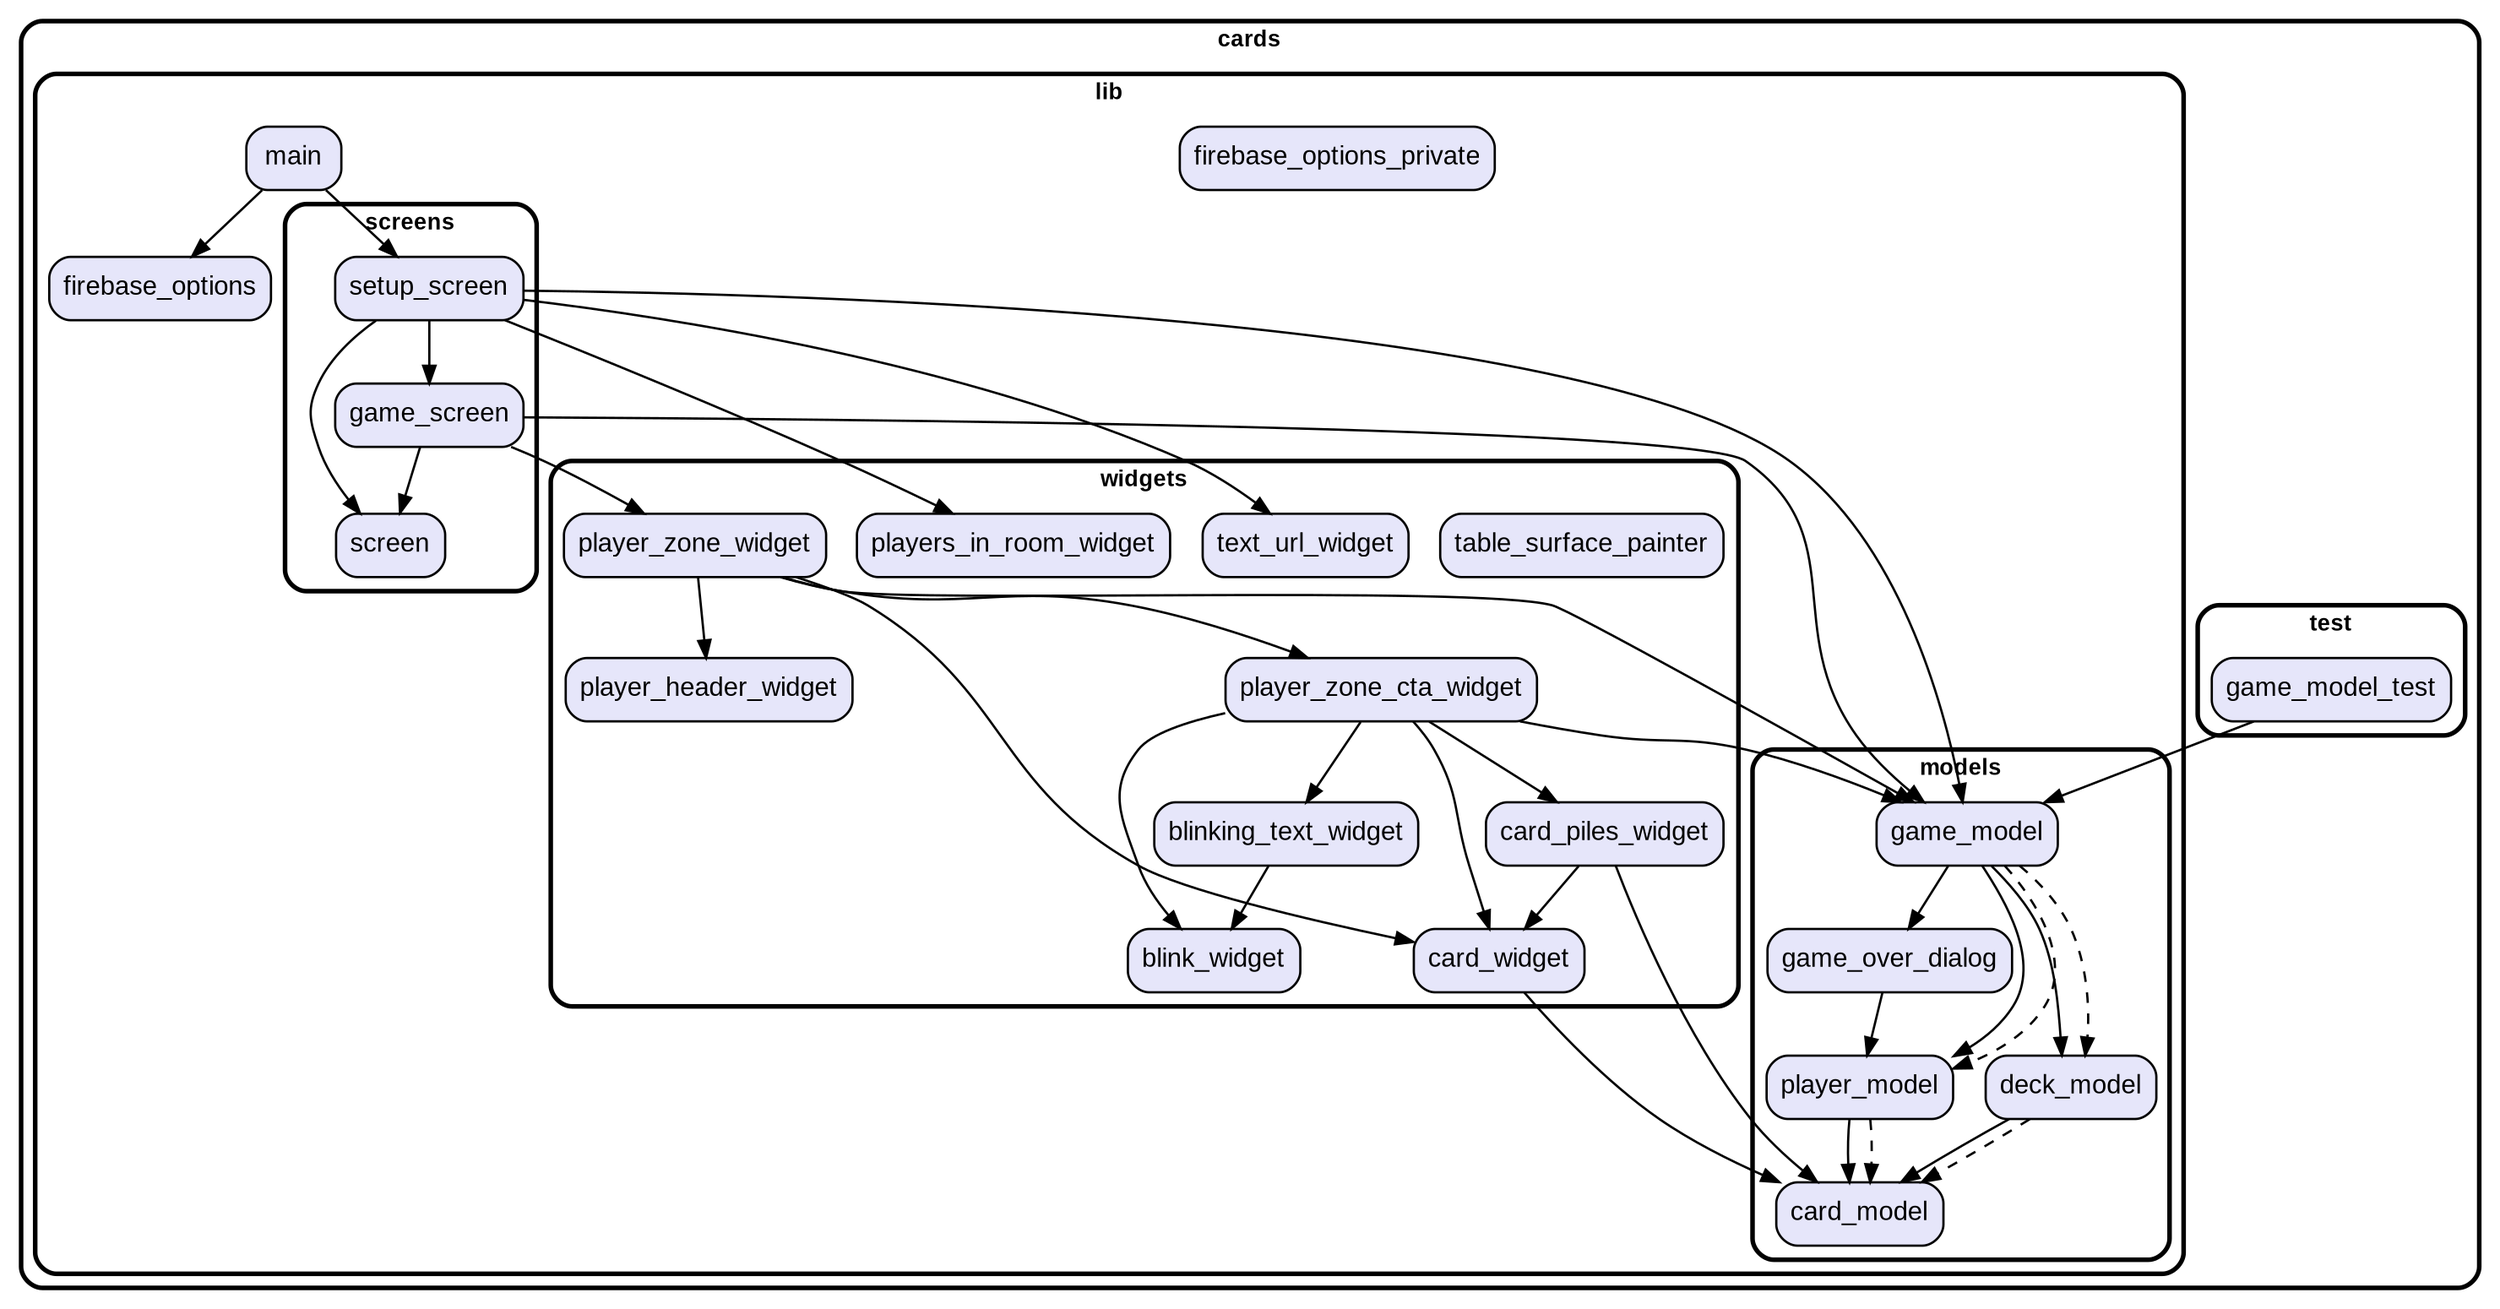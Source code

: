 digraph "" {
  graph [style=rounded fontname="Arial Black" fontsize=13 penwidth=2.6];
  node [shape=rect style="filled,rounded" fontname=Arial fontsize=15 fillcolor=Lavender penwidth=1.3];
  edge [penwidth=1.3];
  "/test/game_model_test.dart" [label="game_model_test"];
  "/lib/firebase_options_private.dart" [label="firebase_options_private"];
  "/lib/firebase_options.dart" [label="firebase_options"];
  "/lib/models/game_model.dart" [label="game_model"];
  "/lib/models/game_over_dialog.dart" [label="game_over_dialog"];
  "/lib/models/player_model.dart" [label="player_model"];
  "/lib/models/card_model.dart" [label="card_model"];
  "/lib/models/deck_model.dart" [label="deck_model"];
  "/lib/screens/game_screen.dart" [label="game_screen"];
  "/lib/screens/setup_screen.dart" [label="setup_screen"];
  "/lib/screens/screen.dart" [label="screen"];
  "/lib/main.dart" [label="main"];
  "/lib/widgets/player_zone_cta_widget.dart" [label="player_zone_cta_widget"];
  "/lib/widgets/table_surface_painter.dart" [label="table_surface_painter"];
  "/lib/widgets/card_widget.dart" [label="card_widget"];
  "/lib/widgets/player_header_widget.dart" [label="player_header_widget"];
  "/lib/widgets/players_in_room_widget.dart" [label="players_in_room_widget"];
  "/lib/widgets/player_zone_widget.dart" [label="player_zone_widget"];
  "/lib/widgets/card_piles_widget.dart" [label="card_piles_widget"];
  "/lib/widgets/text_url_widget.dart" [label="text_url_widget"];
  "/lib/widgets/blink_widget.dart" [label="blink_widget"];
  "/lib/widgets/blinking_text_widget.dart" [label="blinking_text_widget"];
  subgraph "cluster~" {
    label="cards";
    subgraph "cluster~/test" {
      label="test";
      "/test/game_model_test.dart";
    }
    subgraph "cluster~/lib" {
      label="lib";
      "/lib/firebase_options_private.dart";
      "/lib/firebase_options.dart";
      "/lib/main.dart";
      subgraph "cluster~/lib/models" {
        label="models";
        "/lib/models/game_model.dart";
        "/lib/models/game_over_dialog.dart";
        "/lib/models/player_model.dart";
        "/lib/models/card_model.dart";
        "/lib/models/deck_model.dart";
      }
      subgraph "cluster~/lib/screens" {
        label="screens";
        "/lib/screens/game_screen.dart";
        "/lib/screens/setup_screen.dart";
        "/lib/screens/screen.dart";
      }
      subgraph "cluster~/lib/widgets" {
        label="widgets";
        "/lib/widgets/player_zone_cta_widget.dart";
        "/lib/widgets/table_surface_painter.dart";
        "/lib/widgets/card_widget.dart";
        "/lib/widgets/player_header_widget.dart";
        "/lib/widgets/players_in_room_widget.dart";
        "/lib/widgets/player_zone_widget.dart";
        "/lib/widgets/card_piles_widget.dart";
        "/lib/widgets/text_url_widget.dart";
        "/lib/widgets/blink_widget.dart";
        "/lib/widgets/blinking_text_widget.dart";
      }
    }
  }
  "/test/game_model_test.dart" -> "/lib/models/game_model.dart";
  "/lib/models/game_model.dart" -> "/lib/models/deck_model.dart";
  "/lib/models/game_model.dart" -> "/lib/models/game_over_dialog.dart";
  "/lib/models/game_model.dart" -> "/lib/models/player_model.dart";
  "/lib/models/game_model.dart" -> "/lib/models/deck_model.dart" [style=dashed];
  "/lib/models/game_model.dart" -> "/lib/models/player_model.dart" [style=dashed];
  "/lib/models/game_over_dialog.dart" -> "/lib/models/player_model.dart";
  "/lib/models/player_model.dart" -> "/lib/models/card_model.dart";
  "/lib/models/player_model.dart" -> "/lib/models/card_model.dart" [style=dashed];
  "/lib/models/deck_model.dart" -> "/lib/models/card_model.dart";
  "/lib/models/deck_model.dart" -> "/lib/models/card_model.dart" [style=dashed];
  "/lib/screens/game_screen.dart" -> "/lib/models/game_model.dart";
  "/lib/screens/game_screen.dart" -> "/lib/screens/screen.dart";
  "/lib/screens/game_screen.dart" -> "/lib/widgets/player_zone_widget.dart";
  "/lib/screens/setup_screen.dart" -> "/lib/models/game_model.dart";
  "/lib/screens/setup_screen.dart" -> "/lib/screens/game_screen.dart";
  "/lib/screens/setup_screen.dart" -> "/lib/screens/screen.dart";
  "/lib/screens/setup_screen.dart" -> "/lib/widgets/players_in_room_widget.dart";
  "/lib/screens/setup_screen.dart" -> "/lib/widgets/text_url_widget.dart";
  "/lib/main.dart" -> "/lib/firebase_options.dart";
  "/lib/main.dart" -> "/lib/screens/setup_screen.dart";
  "/lib/widgets/player_zone_cta_widget.dart" -> "/lib/models/game_model.dart";
  "/lib/widgets/player_zone_cta_widget.dart" -> "/lib/widgets/blink_widget.dart";
  "/lib/widgets/player_zone_cta_widget.dart" -> "/lib/widgets/blinking_text_widget.dart";
  "/lib/widgets/player_zone_cta_widget.dart" -> "/lib/widgets/card_piles_widget.dart";
  "/lib/widgets/player_zone_cta_widget.dart" -> "/lib/widgets/card_widget.dart";
  "/lib/widgets/card_widget.dart" -> "/lib/models/card_model.dart";
  "/lib/widgets/player_zone_widget.dart" -> "/lib/models/game_model.dart";
  "/lib/widgets/player_zone_widget.dart" -> "/lib/widgets/card_widget.dart";
  "/lib/widgets/player_zone_widget.dart" -> "/lib/widgets/player_header_widget.dart";
  "/lib/widgets/player_zone_widget.dart" -> "/lib/widgets/player_zone_cta_widget.dart";
  "/lib/widgets/card_piles_widget.dart" -> "/lib/models/card_model.dart";
  "/lib/widgets/card_piles_widget.dart" -> "/lib/widgets/card_widget.dart";
  "/lib/widgets/blinking_text_widget.dart" -> "/lib/widgets/blink_widget.dart";
}
